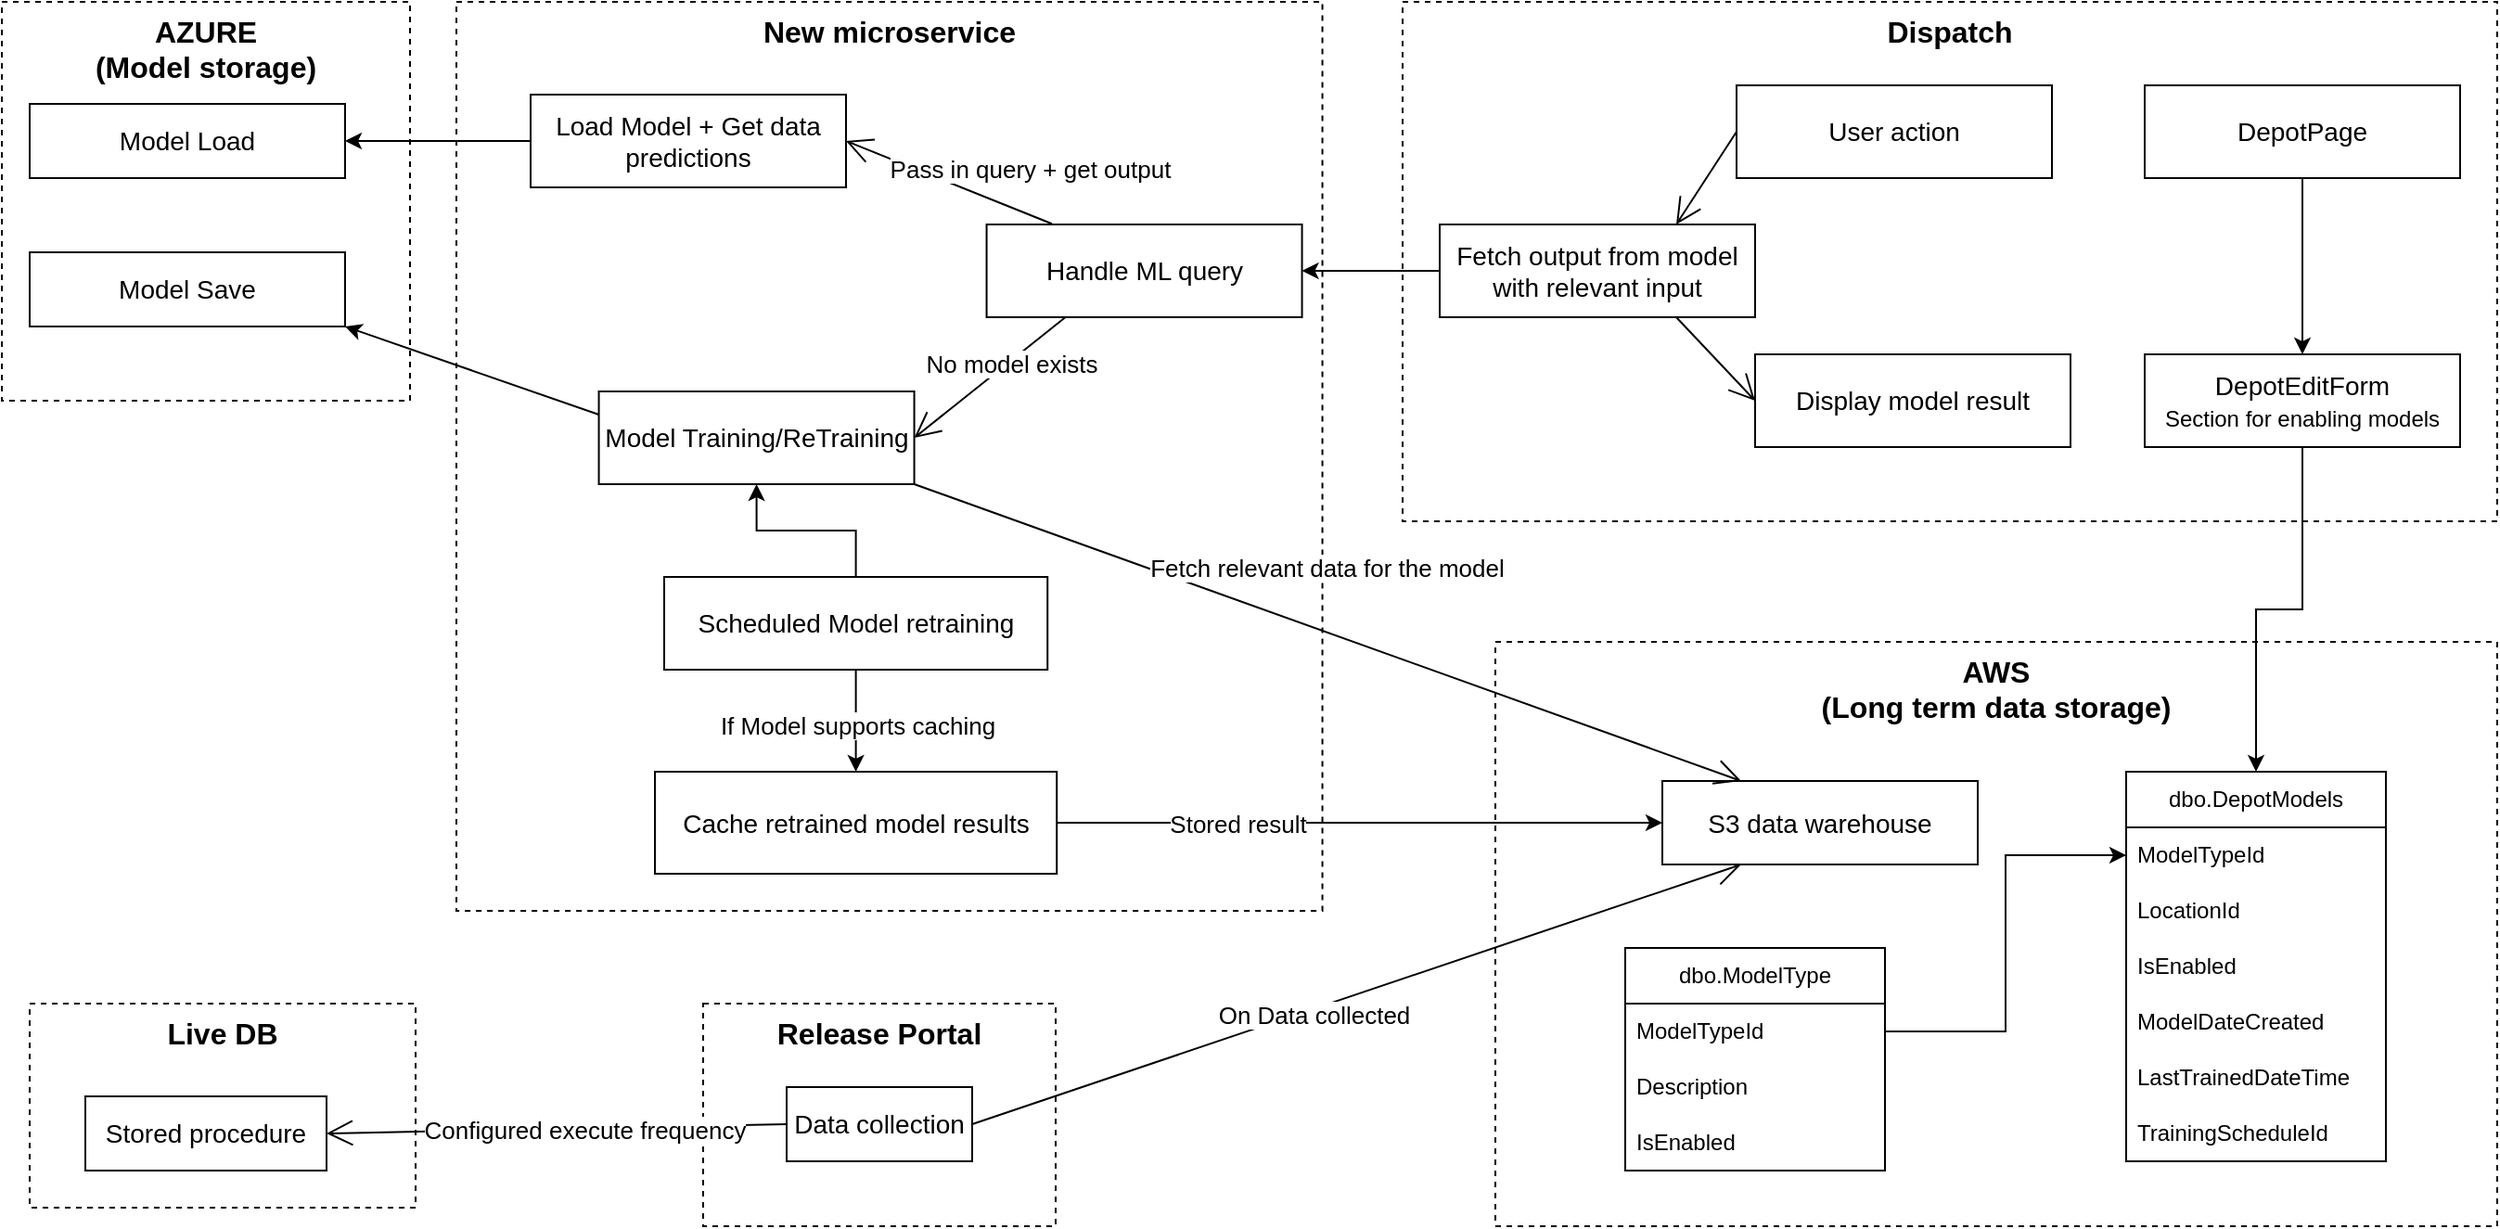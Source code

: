 <mxfile version="26.1.1">
  <diagram name="Page-1" id="nk3yhh7_28yMGZY1KQTT">
    <mxGraphModel dx="2261" dy="738" grid="1" gridSize="10" guides="1" tooltips="1" connect="1" arrows="1" fold="1" page="1" pageScale="1" pageWidth="827" pageHeight="1169" math="0" shadow="0">
      <root>
        <mxCell id="0" />
        <mxCell id="1" parent="0" />
        <mxCell id="YFmmI4BY76K4JnnpCuWu-1" value="&lt;font style=&quot;font-size: 16px;&quot;&gt;&lt;b&gt;New microservice&lt;/b&gt;&lt;/font&gt;" style="html=1;whiteSpace=wrap;dashed=1;gradientColor=default;fillColor=none;labelPosition=center;verticalLabelPosition=middle;align=center;verticalAlign=top;" parent="1" vertex="1">
          <mxGeometry x="90" y="180" width="466.78" height="490" as="geometry" />
        </mxCell>
        <mxCell id="YFmmI4BY76K4JnnpCuWu-2" value="&lt;span style=&quot;font-size: 16px;&quot;&gt;&lt;b&gt;Dispatch&lt;/b&gt;&lt;/span&gt;" style="html=1;whiteSpace=wrap;dashed=1;gradientColor=default;fillColor=none;labelPosition=center;verticalLabelPosition=middle;align=center;verticalAlign=top;" parent="1" vertex="1">
          <mxGeometry x="600" y="180" width="590" height="280" as="geometry" />
        </mxCell>
        <mxCell id="YFmmI4BY76K4JnnpCuWu-5" value="&lt;font style=&quot;font-size: 16px;&quot;&gt;&lt;b&gt;Release Portal&lt;/b&gt;&lt;/font&gt;" style="html=1;whiteSpace=wrap;dashed=1;gradientColor=default;fillColor=none;labelPosition=center;verticalLabelPosition=middle;align=center;verticalAlign=top;" parent="1" vertex="1">
          <mxGeometry x="223" y="720" width="190" height="120" as="geometry" />
        </mxCell>
        <mxCell id="YFmmI4BY76K4JnnpCuWu-4" value="Data collection" style="whiteSpace=wrap;html=1;align=center;fontSize=14;" parent="1" vertex="1">
          <mxGeometry x="268" y="765" width="100" height="40" as="geometry" />
        </mxCell>
        <mxCell id="YFmmI4BY76K4JnnpCuWu-6" value="&lt;span style=&quot;font-size: 16px;&quot;&gt;&lt;b&gt;Live DB&lt;/b&gt;&lt;/span&gt;" style="html=1;whiteSpace=wrap;dashed=1;gradientColor=default;fillColor=none;labelPosition=center;verticalLabelPosition=middle;align=center;verticalAlign=top;" parent="1" vertex="1">
          <mxGeometry x="-140" y="720" width="208" height="110" as="geometry" />
        </mxCell>
        <mxCell id="YFmmI4BY76K4JnnpCuWu-7" value="Stored procedure" style="whiteSpace=wrap;html=1;align=center;fontSize=14;" parent="1" vertex="1">
          <mxGeometry x="-110" y="770" width="130" height="40" as="geometry" />
        </mxCell>
        <mxCell id="YFmmI4BY76K4JnnpCuWu-8" value="" style="endArrow=open;endFill=1;endSize=12;html=1;rounded=0;exitX=0;exitY=0.5;exitDx=0;exitDy=0;entryX=1;entryY=0.5;entryDx=0;entryDy=0;" parent="1" source="YFmmI4BY76K4JnnpCuWu-4" target="YFmmI4BY76K4JnnpCuWu-7" edge="1">
          <mxGeometry width="160" relative="1" as="geometry">
            <mxPoint x="640" y="450" as="sourcePoint" />
            <mxPoint x="800" y="450" as="targetPoint" />
          </mxGeometry>
        </mxCell>
        <mxCell id="YFmmI4BY76K4JnnpCuWu-9" value="Configured execute frequency" style="edgeLabel;html=1;align=center;verticalAlign=middle;resizable=0;points=[];fontSize=13;" parent="YFmmI4BY76K4JnnpCuWu-8" vertex="1" connectable="0">
          <mxGeometry x="-0.119" y="1" relative="1" as="geometry">
            <mxPoint as="offset" />
          </mxGeometry>
        </mxCell>
        <mxCell id="YFmmI4BY76K4JnnpCuWu-10" value="&lt;span style=&quot;font-size: 16px;&quot;&gt;&lt;b&gt;AWS&lt;br&gt;(Long term data storage)&lt;/b&gt;&lt;/span&gt;" style="html=1;whiteSpace=wrap;dashed=1;gradientColor=default;fillColor=none;labelPosition=center;verticalLabelPosition=middle;align=center;verticalAlign=top;" parent="1" vertex="1">
          <mxGeometry x="650" y="525" width="540" height="315" as="geometry" />
        </mxCell>
        <mxCell id="YFmmI4BY76K4JnnpCuWu-11" value="" style="endArrow=open;endFill=1;endSize=12;html=1;rounded=0;exitX=1;exitY=0.5;exitDx=0;exitDy=0;entryX=0.25;entryY=1;entryDx=0;entryDy=0;" parent="1" source="YFmmI4BY76K4JnnpCuWu-4" target="YFmmI4BY76K4JnnpCuWu-13" edge="1">
          <mxGeometry width="160" relative="1" as="geometry">
            <mxPoint x="290" y="450" as="sourcePoint" />
            <mxPoint x="450" y="450" as="targetPoint" />
          </mxGeometry>
        </mxCell>
        <mxCell id="YFmmI4BY76K4JnnpCuWu-12" value="On Data collected" style="edgeLabel;html=1;align=center;verticalAlign=middle;resizable=0;points=[];fontSize=13;" parent="YFmmI4BY76K4JnnpCuWu-11" vertex="1" connectable="0">
          <mxGeometry x="-0.121" y="-3" relative="1" as="geometry">
            <mxPoint as="offset" />
          </mxGeometry>
        </mxCell>
        <mxCell id="YFmmI4BY76K4JnnpCuWu-13" value="S3 data warehouse" style="whiteSpace=wrap;html=1;align=center;fontSize=14;" parent="1" vertex="1">
          <mxGeometry x="740" y="600" width="170" height="45" as="geometry" />
        </mxCell>
        <mxCell id="YFmmI4BY76K4JnnpCuWu-37" style="rounded=0;orthogonalLoop=1;jettySize=auto;html=1;exitX=0;exitY=0.25;exitDx=0;exitDy=0;entryX=1;entryY=1;entryDx=0;entryDy=0;" parent="1" source="YFmmI4BY76K4JnnpCuWu-14" target="YFmmI4BY76K4JnnpCuWu-33" edge="1">
          <mxGeometry relative="1" as="geometry" />
        </mxCell>
        <mxCell id="YFmmI4BY76K4JnnpCuWu-14" value="Model Training/ReTraining" style="whiteSpace=wrap;html=1;align=center;fontSize=14;" parent="1" vertex="1">
          <mxGeometry x="166.78" y="390" width="170" height="50" as="geometry" />
        </mxCell>
        <mxCell id="YFmmI4BY76K4JnnpCuWu-15" value="" style="endArrow=open;endFill=1;endSize=12;html=1;rounded=0;exitX=1;exitY=1;exitDx=0;exitDy=0;entryX=0.25;entryY=0;entryDx=0;entryDy=0;" parent="1" source="YFmmI4BY76K4JnnpCuWu-14" target="YFmmI4BY76K4JnnpCuWu-13" edge="1">
          <mxGeometry width="160" relative="1" as="geometry">
            <mxPoint x="34" y="335" as="sourcePoint" />
            <mxPoint x="-450" y="330" as="targetPoint" />
          </mxGeometry>
        </mxCell>
        <mxCell id="YFmmI4BY76K4JnnpCuWu-16" value="Fetch relevant data for the model" style="edgeLabel;html=1;align=center;verticalAlign=middle;resizable=0;points=[];fontSize=13;" parent="YFmmI4BY76K4JnnpCuWu-15" vertex="1" connectable="0">
          <mxGeometry x="-0.121" y="-3" relative="1" as="geometry">
            <mxPoint x="27" y="-28" as="offset" />
          </mxGeometry>
        </mxCell>
        <mxCell id="YFmmI4BY76K4JnnpCuWu-26" style="edgeStyle=orthogonalEdgeStyle;rounded=0;orthogonalLoop=1;jettySize=auto;html=1;exitX=0;exitY=0.5;exitDx=0;exitDy=0;entryX=1;entryY=0.5;entryDx=0;entryDy=0;" parent="1" source="YFmmI4BY76K4JnnpCuWu-18" target="YFmmI4BY76K4JnnpCuWu-20" edge="1">
          <mxGeometry relative="1" as="geometry" />
        </mxCell>
        <mxCell id="YFmmI4BY76K4JnnpCuWu-18" value="Fetch output from model&lt;div&gt;with relevant input&lt;/div&gt;" style="whiteSpace=wrap;html=1;align=center;fontSize=14;" parent="1" vertex="1">
          <mxGeometry x="620" y="300" width="170" height="50" as="geometry" />
        </mxCell>
        <mxCell id="YFmmI4BY76K4JnnpCuWu-20" value="Handle ML query" style="whiteSpace=wrap;html=1;align=center;fontSize=14;" parent="1" vertex="1">
          <mxGeometry x="375.78" y="300" width="170" height="50" as="geometry" />
        </mxCell>
        <mxCell id="YFmmI4BY76K4JnnpCuWu-21" value="" style="endArrow=open;endFill=1;endSize=12;html=1;rounded=0;exitX=0.25;exitY=1;exitDx=0;exitDy=0;entryX=1;entryY=0.5;entryDx=0;entryDy=0;" parent="1" source="YFmmI4BY76K4JnnpCuWu-20" target="YFmmI4BY76K4JnnpCuWu-14" edge="1">
          <mxGeometry width="160" relative="1" as="geometry">
            <mxPoint x="286.78" y="420" as="sourcePoint" />
            <mxPoint x="446.78" y="420" as="targetPoint" />
          </mxGeometry>
        </mxCell>
        <mxCell id="YFmmI4BY76K4JnnpCuWu-22" value="&lt;font style=&quot;font-size: 13px;&quot;&gt;No model exists&lt;/font&gt;" style="edgeLabel;html=1;align=center;verticalAlign=middle;resizable=0;points=[];" parent="YFmmI4BY76K4JnnpCuWu-21" vertex="1" connectable="0">
          <mxGeometry x="-0.252" y="1" relative="1" as="geometry">
            <mxPoint as="offset" />
          </mxGeometry>
        </mxCell>
        <mxCell id="YFmmI4BY76K4JnnpCuWu-36" style="edgeStyle=orthogonalEdgeStyle;rounded=0;orthogonalLoop=1;jettySize=auto;html=1;exitX=0;exitY=0.5;exitDx=0;exitDy=0;entryX=1;entryY=0.5;entryDx=0;entryDy=0;" parent="1" source="YFmmI4BY76K4JnnpCuWu-23" target="YFmmI4BY76K4JnnpCuWu-34" edge="1">
          <mxGeometry relative="1" as="geometry" />
        </mxCell>
        <mxCell id="YFmmI4BY76K4JnnpCuWu-23" value="Load Model + Get data predictions" style="whiteSpace=wrap;html=1;align=center;fontSize=14;" parent="1" vertex="1">
          <mxGeometry x="130" y="230" width="170" height="50" as="geometry" />
        </mxCell>
        <mxCell id="YFmmI4BY76K4JnnpCuWu-24" value="" style="endArrow=open;endFill=1;endSize=12;html=1;rounded=0;exitX=0.207;exitY=-0.007;exitDx=0;exitDy=0;exitPerimeter=0;entryX=1;entryY=0.5;entryDx=0;entryDy=0;" parent="1" source="YFmmI4BY76K4JnnpCuWu-20" target="YFmmI4BY76K4JnnpCuWu-23" edge="1">
          <mxGeometry width="160" relative="1" as="geometry">
            <mxPoint x="286.78" y="420" as="sourcePoint" />
            <mxPoint x="446.78" y="420" as="targetPoint" />
          </mxGeometry>
        </mxCell>
        <mxCell id="YFmmI4BY76K4JnnpCuWu-25" value="Pass in query + get output" style="edgeLabel;html=1;align=center;verticalAlign=middle;resizable=0;points=[];fontSize=13;" parent="YFmmI4BY76K4JnnpCuWu-24" vertex="1" connectable="0">
          <mxGeometry x="0.267" y="1" relative="1" as="geometry">
            <mxPoint x="59" y="-2" as="offset" />
          </mxGeometry>
        </mxCell>
        <mxCell id="YFmmI4BY76K4JnnpCuWu-27" value="User action" style="whiteSpace=wrap;html=1;align=center;fontSize=14;" parent="1" vertex="1">
          <mxGeometry x="780" y="225" width="170" height="50" as="geometry" />
        </mxCell>
        <mxCell id="YFmmI4BY76K4JnnpCuWu-28" value="" style="endArrow=open;endFill=1;endSize=12;html=1;rounded=0;exitX=0;exitY=0.5;exitDx=0;exitDy=0;entryX=0.75;entryY=0;entryDx=0;entryDy=0;" parent="1" source="YFmmI4BY76K4JnnpCuWu-27" target="YFmmI4BY76K4JnnpCuWu-18" edge="1">
          <mxGeometry width="160" relative="1" as="geometry">
            <mxPoint x="190.0" y="420" as="sourcePoint" />
            <mxPoint x="350" y="420" as="targetPoint" />
          </mxGeometry>
        </mxCell>
        <mxCell id="YFmmI4BY76K4JnnpCuWu-29" value="Display model result" style="whiteSpace=wrap;html=1;align=center;fontSize=14;" parent="1" vertex="1">
          <mxGeometry x="790" y="370" width="170" height="50" as="geometry" />
        </mxCell>
        <mxCell id="YFmmI4BY76K4JnnpCuWu-30" value="" style="endArrow=open;endFill=1;endSize=12;html=1;rounded=0;exitX=0.75;exitY=1;exitDx=0;exitDy=0;entryX=0;entryY=0.5;entryDx=0;entryDy=0;" parent="1" source="YFmmI4BY76K4JnnpCuWu-18" target="YFmmI4BY76K4JnnpCuWu-29" edge="1">
          <mxGeometry width="160" relative="1" as="geometry">
            <mxPoint x="190.0" y="420" as="sourcePoint" />
            <mxPoint x="350" y="420" as="targetPoint" />
          </mxGeometry>
        </mxCell>
        <mxCell id="YFmmI4BY76K4JnnpCuWu-32" value="&lt;span style=&quot;font-size: 16px;&quot;&gt;&lt;b&gt;AZURE&lt;br&gt;(Model storage)&lt;/b&gt;&lt;/span&gt;" style="html=1;whiteSpace=wrap;dashed=1;gradientColor=default;fillColor=none;labelPosition=center;verticalLabelPosition=middle;align=center;verticalAlign=top;" parent="1" vertex="1">
          <mxGeometry x="-155" y="180" width="220" height="215" as="geometry" />
        </mxCell>
        <mxCell id="YFmmI4BY76K4JnnpCuWu-33" value="Model Save" style="whiteSpace=wrap;html=1;align=center;fontSize=14;" parent="1" vertex="1">
          <mxGeometry x="-140" y="315" width="170" height="40" as="geometry" />
        </mxCell>
        <mxCell id="YFmmI4BY76K4JnnpCuWu-34" value="Model Load" style="whiteSpace=wrap;html=1;align=center;fontSize=14;" parent="1" vertex="1">
          <mxGeometry x="-140" y="235" width="170" height="40" as="geometry" />
        </mxCell>
        <mxCell id="rtBuZWrgFB-SsXa5-KP_-1" value="dbo.ModelType" style="swimlane;fontStyle=0;childLayout=stackLayout;horizontal=1;startSize=30;horizontalStack=0;resizeParent=1;resizeParentMax=0;resizeLast=0;collapsible=1;marginBottom=0;whiteSpace=wrap;html=1;" parent="1" vertex="1">
          <mxGeometry x="720" y="690" width="140" height="120" as="geometry" />
        </mxCell>
        <mxCell id="rtBuZWrgFB-SsXa5-KP_-2" value="ModelTypeId" style="text;strokeColor=none;fillColor=none;align=left;verticalAlign=middle;spacingLeft=4;spacingRight=4;overflow=hidden;points=[[0,0.5],[1,0.5]];portConstraint=eastwest;rotatable=0;whiteSpace=wrap;html=1;" parent="rtBuZWrgFB-SsXa5-KP_-1" vertex="1">
          <mxGeometry y="30" width="140" height="30" as="geometry" />
        </mxCell>
        <mxCell id="rtBuZWrgFB-SsXa5-KP_-3" value="Description" style="text;strokeColor=none;fillColor=none;align=left;verticalAlign=middle;spacingLeft=4;spacingRight=4;overflow=hidden;points=[[0,0.5],[1,0.5]];portConstraint=eastwest;rotatable=0;whiteSpace=wrap;html=1;" parent="rtBuZWrgFB-SsXa5-KP_-1" vertex="1">
          <mxGeometry y="60" width="140" height="30" as="geometry" />
        </mxCell>
        <mxCell id="rtBuZWrgFB-SsXa5-KP_-4" value="IsEnabled" style="text;strokeColor=none;fillColor=none;align=left;verticalAlign=middle;spacingLeft=4;spacingRight=4;overflow=hidden;points=[[0,0.5],[1,0.5]];portConstraint=eastwest;rotatable=0;whiteSpace=wrap;html=1;" parent="rtBuZWrgFB-SsXa5-KP_-1" vertex="1">
          <mxGeometry y="90" width="140" height="30" as="geometry" />
        </mxCell>
        <object label="dbo.DepotModels" LocationId="" id="rtBuZWrgFB-SsXa5-KP_-5">
          <mxCell style="swimlane;fontStyle=0;childLayout=stackLayout;horizontal=1;startSize=30;horizontalStack=0;resizeParent=1;resizeParentMax=0;resizeLast=0;collapsible=1;marginBottom=0;whiteSpace=wrap;html=1;" parent="1" vertex="1">
            <mxGeometry x="990" y="595" width="140" height="210" as="geometry" />
          </mxCell>
        </object>
        <mxCell id="rtBuZWrgFB-SsXa5-KP_-6" value="ModelTypeId" style="text;strokeColor=none;fillColor=none;align=left;verticalAlign=middle;spacingLeft=4;spacingRight=4;overflow=hidden;points=[[0,0.5],[1,0.5]];portConstraint=eastwest;rotatable=0;whiteSpace=wrap;html=1;" parent="rtBuZWrgFB-SsXa5-KP_-5" vertex="1">
          <mxGeometry y="30" width="140" height="30" as="geometry" />
        </mxCell>
        <mxCell id="rtBuZWrgFB-SsXa5-KP_-7" value="LocationId" style="text;strokeColor=none;fillColor=none;align=left;verticalAlign=middle;spacingLeft=4;spacingRight=4;overflow=hidden;points=[[0,0.5],[1,0.5]];portConstraint=eastwest;rotatable=0;whiteSpace=wrap;html=1;" parent="rtBuZWrgFB-SsXa5-KP_-5" vertex="1">
          <mxGeometry y="60" width="140" height="30" as="geometry" />
        </mxCell>
        <mxCell id="rtBuZWrgFB-SsXa5-KP_-8" value="IsEnabled" style="text;strokeColor=none;fillColor=none;align=left;verticalAlign=middle;spacingLeft=4;spacingRight=4;overflow=hidden;points=[[0,0.5],[1,0.5]];portConstraint=eastwest;rotatable=0;whiteSpace=wrap;html=1;" parent="rtBuZWrgFB-SsXa5-KP_-5" vertex="1">
          <mxGeometry y="90" width="140" height="30" as="geometry" />
        </mxCell>
        <mxCell id="rtBuZWrgFB-SsXa5-KP_-11" value="ModelDateCreated" style="text;strokeColor=none;fillColor=none;align=left;verticalAlign=middle;spacingLeft=4;spacingRight=4;overflow=hidden;points=[[0,0.5],[1,0.5]];portConstraint=eastwest;rotatable=0;whiteSpace=wrap;html=1;" parent="rtBuZWrgFB-SsXa5-KP_-5" vertex="1">
          <mxGeometry y="120" width="140" height="30" as="geometry" />
        </mxCell>
        <mxCell id="rtBuZWrgFB-SsXa5-KP_-12" value="LastTrainedDateTime" style="text;strokeColor=none;fillColor=none;align=left;verticalAlign=middle;spacingLeft=4;spacingRight=4;overflow=hidden;points=[[0,0.5],[1,0.5]];portConstraint=eastwest;rotatable=0;whiteSpace=wrap;html=1;" parent="rtBuZWrgFB-SsXa5-KP_-5" vertex="1">
          <mxGeometry y="150" width="140" height="30" as="geometry" />
        </mxCell>
        <mxCell id="rtBuZWrgFB-SsXa5-KP_-13" value="TrainingScheduleId" style="text;strokeColor=none;fillColor=none;align=left;verticalAlign=middle;spacingLeft=4;spacingRight=4;overflow=hidden;points=[[0,0.5],[1,0.5]];portConstraint=eastwest;rotatable=0;whiteSpace=wrap;html=1;" parent="rtBuZWrgFB-SsXa5-KP_-5" vertex="1">
          <mxGeometry y="180" width="140" height="30" as="geometry" />
        </mxCell>
        <mxCell id="rtBuZWrgFB-SsXa5-KP_-16" style="edgeStyle=orthogonalEdgeStyle;rounded=0;orthogonalLoop=1;jettySize=auto;html=1;exitX=1;exitY=0.5;exitDx=0;exitDy=0;entryX=0;entryY=0.5;entryDx=0;entryDy=0;" parent="1" source="rtBuZWrgFB-SsXa5-KP_-2" target="rtBuZWrgFB-SsXa5-KP_-6" edge="1">
          <mxGeometry relative="1" as="geometry" />
        </mxCell>
        <mxCell id="rtBuZWrgFB-SsXa5-KP_-29" style="edgeStyle=orthogonalEdgeStyle;rounded=0;orthogonalLoop=1;jettySize=auto;html=1;exitX=0.5;exitY=1;exitDx=0;exitDy=0;" parent="1" source="rtBuZWrgFB-SsXa5-KP_-26" target="rtBuZWrgFB-SsXa5-KP_-27" edge="1">
          <mxGeometry relative="1" as="geometry" />
        </mxCell>
        <mxCell id="rtBuZWrgFB-SsXa5-KP_-26" value="DepotPage" style="whiteSpace=wrap;html=1;align=center;fontSize=14;" parent="1" vertex="1">
          <mxGeometry x="1000" y="225" width="170" height="50" as="geometry" />
        </mxCell>
        <mxCell id="uEylgo5YxC_89YeR1alC-7" style="edgeStyle=orthogonalEdgeStyle;rounded=0;orthogonalLoop=1;jettySize=auto;html=1;exitX=0.5;exitY=1;exitDx=0;exitDy=0;entryX=0.5;entryY=0;entryDx=0;entryDy=0;" parent="1" source="rtBuZWrgFB-SsXa5-KP_-27" target="rtBuZWrgFB-SsXa5-KP_-5" edge="1">
          <mxGeometry relative="1" as="geometry" />
        </mxCell>
        <mxCell id="rtBuZWrgFB-SsXa5-KP_-27" value="DepotEditForm&lt;div&gt;&lt;font style=&quot;font-size: 12px;&quot;&gt;Section for enabling models&lt;/font&gt;&lt;/div&gt;" style="whiteSpace=wrap;html=1;align=center;fontSize=14;" parent="1" vertex="1">
          <mxGeometry x="1000" y="370" width="170" height="50" as="geometry" />
        </mxCell>
        <mxCell id="uEylgo5YxC_89YeR1alC-2" style="edgeStyle=orthogonalEdgeStyle;rounded=0;orthogonalLoop=1;jettySize=auto;html=1;exitX=0.5;exitY=1;exitDx=0;exitDy=0;entryX=0.5;entryY=0;entryDx=0;entryDy=0;" parent="1" source="rtBuZWrgFB-SsXa5-KP_-31" target="PqK_YZJ9idRnckHc3zUF-1" edge="1">
          <mxGeometry relative="1" as="geometry" />
        </mxCell>
        <mxCell id="uEylgo5YxC_89YeR1alC-5" value="If Model supports caching" style="edgeLabel;html=1;align=center;verticalAlign=middle;resizable=0;points=[];fontSize=13;" parent="uEylgo5YxC_89YeR1alC-2" vertex="1" connectable="0">
          <mxGeometry x="0.075" relative="1" as="geometry">
            <mxPoint as="offset" />
          </mxGeometry>
        </mxCell>
        <mxCell id="uEylgo5YxC_89YeR1alC-6" style="edgeStyle=orthogonalEdgeStyle;rounded=0;orthogonalLoop=1;jettySize=auto;html=1;exitX=0.5;exitY=0;exitDx=0;exitDy=0;entryX=0.5;entryY=1;entryDx=0;entryDy=0;" parent="1" source="rtBuZWrgFB-SsXa5-KP_-31" target="YFmmI4BY76K4JnnpCuWu-14" edge="1">
          <mxGeometry relative="1" as="geometry" />
        </mxCell>
        <mxCell id="rtBuZWrgFB-SsXa5-KP_-31" value="Scheduled Model retraining" style="whiteSpace=wrap;html=1;align=center;fontSize=14;" parent="1" vertex="1">
          <mxGeometry x="202" y="490" width="206.61" height="50" as="geometry" />
        </mxCell>
        <mxCell id="PqK_YZJ9idRnckHc3zUF-3" style="edgeStyle=orthogonalEdgeStyle;rounded=0;orthogonalLoop=1;jettySize=auto;html=1;exitX=1;exitY=0.5;exitDx=0;exitDy=0;" parent="1" source="PqK_YZJ9idRnckHc3zUF-1" target="YFmmI4BY76K4JnnpCuWu-13" edge="1">
          <mxGeometry relative="1" as="geometry" />
        </mxCell>
        <mxCell id="PqK_YZJ9idRnckHc3zUF-4" value="Stored result" style="edgeLabel;html=1;align=center;verticalAlign=middle;resizable=0;points=[];fontSize=13;" parent="PqK_YZJ9idRnckHc3zUF-3" vertex="1" connectable="0">
          <mxGeometry x="-0.615" y="7" relative="1" as="geometry">
            <mxPoint x="34" y="7" as="offset" />
          </mxGeometry>
        </mxCell>
        <mxCell id="PqK_YZJ9idRnckHc3zUF-1" value="Cache retrained model results" style="whiteSpace=wrap;html=1;align=center;fontSize=14;" parent="1" vertex="1">
          <mxGeometry x="197" y="595" width="216.61" height="55" as="geometry" />
        </mxCell>
      </root>
    </mxGraphModel>
  </diagram>
</mxfile>

